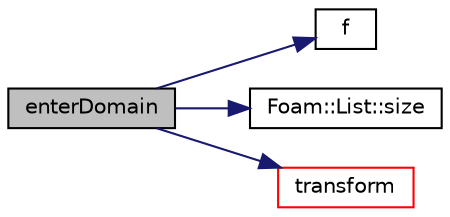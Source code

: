 digraph "enterDomain"
{
  bgcolor="transparent";
  edge [fontname="Helvetica",fontsize="10",labelfontname="Helvetica",labelfontsize="10"];
  node [fontname="Helvetica",fontsize="10",shape=record];
  rankdir="LR";
  Node1053 [label="enterDomain",height=0.2,width=0.4,color="black", fillcolor="grey75", style="filled", fontcolor="black"];
  Node1053 -> Node1054 [color="midnightblue",fontsize="10",style="solid",fontname="Helvetica"];
  Node1054 [label="f",height=0.2,width=0.4,color="black",URL="$a18335.html#a888be93833ac7a23170555c69c690288"];
  Node1053 -> Node1055 [color="midnightblue",fontsize="10",style="solid",fontname="Helvetica"];
  Node1055 [label="Foam::List::size",height=0.2,width=0.4,color="black",URL="$a26833.html#a8a5f6fa29bd4b500caf186f60245b384",tooltip="Override size to be inconsistent with allocated storage. "];
  Node1053 -> Node1056 [color="midnightblue",fontsize="10",style="solid",fontname="Helvetica"];
  Node1056 [label="transform",height=0.2,width=0.4,color="red",URL="$a22233.html#a1d0884150bd9803c4d28ebaecce97692",tooltip="Apply rotation matrix to any coordinates. "];
}
